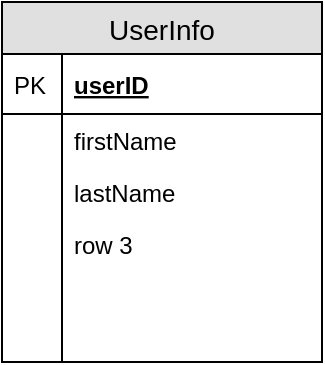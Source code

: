 <mxfile version="12.0.2" type="github" pages="1"><diagram id="rcm8UiP5ZTEfefi09jWw" name="Page-1"><mxGraphModel dx="768" dy="455" grid="1" gridSize="10" guides="1" tooltips="1" connect="1" arrows="1" fold="1" page="1" pageScale="1" pageWidth="850" pageHeight="1100" math="0" shadow="0"><root><mxCell id="0"/><mxCell id="1" parent="0"/><mxCell id="2JhXEc4H_2p9KzLNhtrB-1" value="UserInfo" style="swimlane;fontStyle=0;childLayout=stackLayout;horizontal=1;startSize=26;fillColor=#e0e0e0;horizontalStack=0;resizeParent=1;resizeParentMax=0;resizeLast=0;collapsible=1;marginBottom=0;swimlaneFillColor=#ffffff;align=center;fontSize=14;" vertex="1" parent="1"><mxGeometry x="300" y="43" width="160" height="180" as="geometry"/></mxCell><mxCell id="2JhXEc4H_2p9KzLNhtrB-2" value="userID" style="shape=partialRectangle;top=0;left=0;right=0;bottom=1;align=left;verticalAlign=middle;fillColor=none;spacingLeft=34;spacingRight=4;overflow=hidden;rotatable=0;points=[[0,0.5],[1,0.5]];portConstraint=eastwest;dropTarget=0;fontStyle=5;fontSize=12;" vertex="1" parent="2JhXEc4H_2p9KzLNhtrB-1"><mxGeometry y="26" width="160" height="30" as="geometry"/></mxCell><mxCell id="2JhXEc4H_2p9KzLNhtrB-3" value="PK" style="shape=partialRectangle;top=0;left=0;bottom=0;fillColor=none;align=left;verticalAlign=middle;spacingLeft=4;spacingRight=4;overflow=hidden;rotatable=0;points=[];portConstraint=eastwest;part=1;fontSize=12;" vertex="1" connectable="0" parent="2JhXEc4H_2p9KzLNhtrB-2"><mxGeometry width="30" height="30" as="geometry"/></mxCell><mxCell id="2JhXEc4H_2p9KzLNhtrB-4" value="firstName" style="shape=partialRectangle;top=0;left=0;right=0;bottom=0;align=left;verticalAlign=top;fillColor=none;spacingLeft=34;spacingRight=4;overflow=hidden;rotatable=0;points=[[0,0.5],[1,0.5]];portConstraint=eastwest;dropTarget=0;fontSize=12;" vertex="1" parent="2JhXEc4H_2p9KzLNhtrB-1"><mxGeometry y="56" width="160" height="26" as="geometry"/></mxCell><mxCell id="2JhXEc4H_2p9KzLNhtrB-5" value="" style="shape=partialRectangle;top=0;left=0;bottom=0;fillColor=none;align=left;verticalAlign=top;spacingLeft=4;spacingRight=4;overflow=hidden;rotatable=0;points=[];portConstraint=eastwest;part=1;fontSize=12;" vertex="1" connectable="0" parent="2JhXEc4H_2p9KzLNhtrB-4"><mxGeometry width="30" height="26" as="geometry"/></mxCell><mxCell id="2JhXEc4H_2p9KzLNhtrB-6" value="lastName" style="shape=partialRectangle;top=0;left=0;right=0;bottom=0;align=left;verticalAlign=top;fillColor=none;spacingLeft=34;spacingRight=4;overflow=hidden;rotatable=0;points=[[0,0.5],[1,0.5]];portConstraint=eastwest;dropTarget=0;fontSize=12;" vertex="1" parent="2JhXEc4H_2p9KzLNhtrB-1"><mxGeometry y="82" width="160" height="26" as="geometry"/></mxCell><mxCell id="2JhXEc4H_2p9KzLNhtrB-7" value="" style="shape=partialRectangle;top=0;left=0;bottom=0;fillColor=none;align=left;verticalAlign=top;spacingLeft=4;spacingRight=4;overflow=hidden;rotatable=0;points=[];portConstraint=eastwest;part=1;fontSize=12;" vertex="1" connectable="0" parent="2JhXEc4H_2p9KzLNhtrB-6"><mxGeometry width="30" height="26" as="geometry"/></mxCell><mxCell id="2JhXEc4H_2p9KzLNhtrB-8" value="row 3" style="shape=partialRectangle;top=0;left=0;right=0;bottom=0;align=left;verticalAlign=top;fillColor=none;spacingLeft=34;spacingRight=4;overflow=hidden;rotatable=0;points=[[0,0.5],[1,0.5]];portConstraint=eastwest;dropTarget=0;fontSize=12;" vertex="1" parent="2JhXEc4H_2p9KzLNhtrB-1"><mxGeometry y="108" width="160" height="26" as="geometry"/></mxCell><mxCell id="2JhXEc4H_2p9KzLNhtrB-9" value="" style="shape=partialRectangle;top=0;left=0;bottom=0;fillColor=none;align=left;verticalAlign=top;spacingLeft=4;spacingRight=4;overflow=hidden;rotatable=0;points=[];portConstraint=eastwest;part=1;fontSize=12;" vertex="1" connectable="0" parent="2JhXEc4H_2p9KzLNhtrB-8"><mxGeometry width="30" height="26" as="geometry"/></mxCell><mxCell id="2JhXEc4H_2p9KzLNhtrB-10" value="" style="shape=partialRectangle;top=0;left=0;right=0;bottom=0;align=left;verticalAlign=top;fillColor=none;spacingLeft=34;spacingRight=4;overflow=hidden;rotatable=0;points=[[0,0.5],[1,0.5]];portConstraint=eastwest;dropTarget=0;fontSize=12;" vertex="1" parent="2JhXEc4H_2p9KzLNhtrB-1"><mxGeometry y="134" width="160" height="46" as="geometry"/></mxCell><mxCell id="2JhXEc4H_2p9KzLNhtrB-11" value="" style="shape=partialRectangle;top=0;left=0;bottom=0;fillColor=none;align=left;verticalAlign=top;spacingLeft=4;spacingRight=4;overflow=hidden;rotatable=0;points=[];portConstraint=eastwest;part=1;fontSize=12;" vertex="1" connectable="0" parent="2JhXEc4H_2p9KzLNhtrB-10"><mxGeometry width="30" height="46" as="geometry"/></mxCell></root></mxGraphModel></diagram></mxfile>
